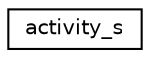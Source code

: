 digraph "Graphical Class Hierarchy"
{
 // LATEX_PDF_SIZE
  edge [fontname="Helvetica",fontsize="10",labelfontname="Helvetica",labelfontsize="10"];
  node [fontname="Helvetica",fontsize="10",shape=record];
  rankdir="LR";
  Node0 [label="activity_s",height=0.2,width=0.4,color="black", fillcolor="white", style="filled",URL="$structactivity__s.html",tooltip=" "];
}
